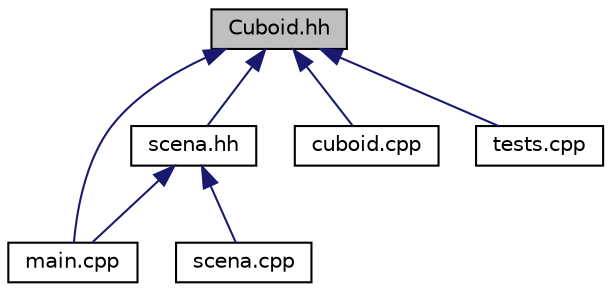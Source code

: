 digraph "Cuboid.hh"
{
 // LATEX_PDF_SIZE
  edge [fontname="Helvetica",fontsize="10",labelfontname="Helvetica",labelfontsize="10"];
  node [fontname="Helvetica",fontsize="10",shape=record];
  Node1 [label="Cuboid.hh",height=0.2,width=0.4,color="black", fillcolor="grey75", style="filled", fontcolor="black",tooltip="klasa cuboid przechowuje informacje o wierzcholkach (w formie wektorów) prostopadloscianu...."];
  Node1 -> Node2 [dir="back",color="midnightblue",fontsize="10",style="solid",fontname="Helvetica"];
  Node2 [label="main.cpp",height=0.2,width=0.4,color="black", fillcolor="white", style="filled",URL="$app_2main_8cpp.html",tooltip=" "];
  Node1 -> Node3 [dir="back",color="midnightblue",fontsize="10",style="solid",fontname="Helvetica"];
  Node3 [label="scena.hh",height=0.2,width=0.4,color="black", fillcolor="white", style="filled",URL="$scena_8hh.html",tooltip="klasa scena"];
  Node3 -> Node2 [dir="back",color="midnightblue",fontsize="10",style="solid",fontname="Helvetica"];
  Node3 -> Node4 [dir="back",color="midnightblue",fontsize="10",style="solid",fontname="Helvetica"];
  Node4 [label="scena.cpp",height=0.2,width=0.4,color="black", fillcolor="white", style="filled",URL="$scena_8cpp.html",tooltip="metody klasy scena"];
  Node1 -> Node5 [dir="back",color="midnightblue",fontsize="10",style="solid",fontname="Helvetica"];
  Node5 [label="cuboid.cpp",height=0.2,width=0.4,color="black", fillcolor="white", style="filled",URL="$cuboid_8cpp.html",tooltip="metody klasy Cuboid"];
  Node1 -> Node6 [dir="back",color="midnightblue",fontsize="10",style="solid",fontname="Helvetica"];
  Node6 [label="tests.cpp",height=0.2,width=0.4,color="black", fillcolor="white", style="filled",URL="$tests_8cpp.html",tooltip=" "];
}
